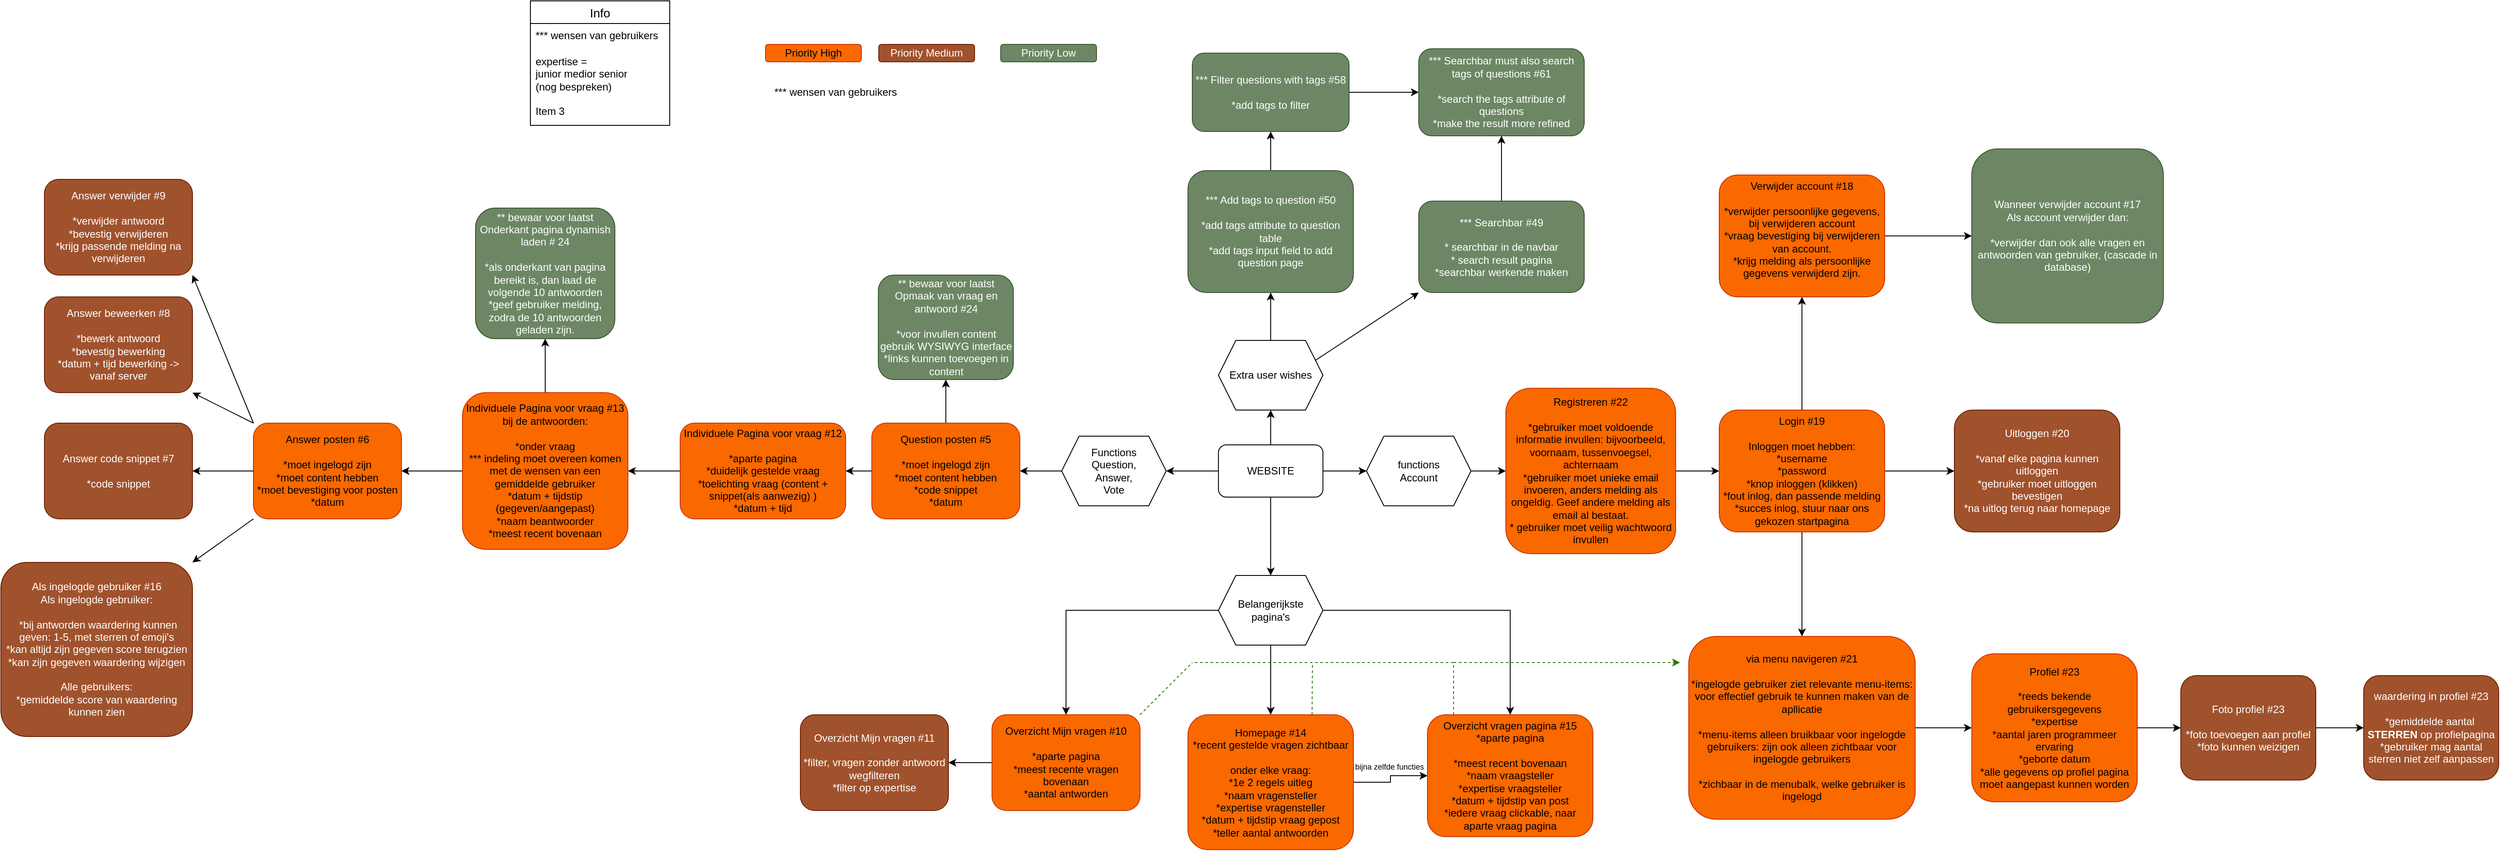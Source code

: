 <mxfile version="22.1.2" type="device">
  <diagram id="6a731a19-8d31-9384-78a2-239565b7b9f0" name="Page-1">
    <mxGraphModel dx="2587" dy="1655" grid="1" gridSize="10" guides="1" tooltips="1" connect="1" arrows="1" fold="1" page="1" pageScale="1" pageWidth="1169" pageHeight="827" background="none" math="0" shadow="0">
      <root>
        <mxCell id="0" />
        <mxCell id="1" parent="0" />
        <mxCell id="FL3YbgtqlbnrUZLv0sxy-45" style="edgeStyle=orthogonalEdgeStyle;rounded=0;orthogonalLoop=1;jettySize=auto;html=1;" parent="1" source="M_1OYRwfYRD-l1oRpGzC-1781" target="FL3YbgtqlbnrUZLv0sxy-44" edge="1">
          <mxGeometry relative="1" as="geometry" />
        </mxCell>
        <mxCell id="Dk5RrPsjVT2pVgMSKJrc-2" style="edgeStyle=orthogonalEdgeStyle;rounded=0;orthogonalLoop=1;jettySize=auto;html=1;" parent="1" source="M_1OYRwfYRD-l1oRpGzC-1781" target="Dk5RrPsjVT2pVgMSKJrc-1" edge="1">
          <mxGeometry relative="1" as="geometry" />
        </mxCell>
        <mxCell id="Dk5RrPsjVT2pVgMSKJrc-17" style="edgeStyle=orthogonalEdgeStyle;rounded=0;orthogonalLoop=1;jettySize=auto;html=1;" parent="1" source="M_1OYRwfYRD-l1oRpGzC-1781" target="Dk5RrPsjVT2pVgMSKJrc-16" edge="1">
          <mxGeometry relative="1" as="geometry" />
        </mxCell>
        <mxCell id="Dk5RrPsjVT2pVgMSKJrc-20" style="edgeStyle=orthogonalEdgeStyle;rounded=0;orthogonalLoop=1;jettySize=auto;html=1;" parent="1" source="M_1OYRwfYRD-l1oRpGzC-1781" target="Dk5RrPsjVT2pVgMSKJrc-19" edge="1">
          <mxGeometry relative="1" as="geometry" />
        </mxCell>
        <mxCell id="M_1OYRwfYRD-l1oRpGzC-1781" value="WEBSITE" style="rounded=1;whiteSpace=wrap;html=1;" parent="1" vertex="1">
          <mxGeometry x="510" y="310" width="120" height="60" as="geometry" />
        </mxCell>
        <mxCell id="FL3YbgtqlbnrUZLv0sxy-42" style="edgeStyle=orthogonalEdgeStyle;rounded=0;orthogonalLoop=1;jettySize=auto;html=1;" parent="1" source="M_1OYRwfYRD-l1oRpGzC-1782" target="M_1OYRwfYRD-l1oRpGzC-1803" edge="1">
          <mxGeometry relative="1" as="geometry" />
        </mxCell>
        <mxCell id="FL3YbgtqlbnrUZLv0sxy-88" style="edgeStyle=orthogonalEdgeStyle;rounded=0;orthogonalLoop=1;jettySize=auto;html=1;" parent="1" source="M_1OYRwfYRD-l1oRpGzC-1782" target="FL3YbgtqlbnrUZLv0sxy-39" edge="1">
          <mxGeometry relative="1" as="geometry" />
        </mxCell>
        <mxCell id="M_1OYRwfYRD-l1oRpGzC-1782" value="Question posten #5&lt;br&gt;&lt;br&gt;*moet ingelogd zijn&lt;br&gt;*moet content hebben&lt;br&gt;*code snippet&lt;br&gt;*datum" style="rounded=1;whiteSpace=wrap;html=1;fillColor=#fa6800;strokeColor=#C73500;fontColor=#000000;" parent="1" vertex="1">
          <mxGeometry x="112" y="285" width="170" height="110" as="geometry" />
        </mxCell>
        <mxCell id="M_1OYRwfYRD-l1oRpGzC-1783" value="Answer posten #6&lt;br&gt;&lt;br&gt;*moet ingelogd zijn&lt;br&gt;*moet content hebben&lt;br&gt;*moet bevestiging voor posten&lt;br&gt;*datum" style="rounded=1;whiteSpace=wrap;html=1;fillColor=#fa6800;strokeColor=#C73500;fontColor=#000000;" parent="1" vertex="1">
          <mxGeometry x="-598" y="285" width="170" height="110" as="geometry" />
        </mxCell>
        <mxCell id="M_1OYRwfYRD-l1oRpGzC-1789" value="Answer code snippet #7&lt;br&gt;&lt;br&gt;*code snippet" style="rounded=1;whiteSpace=wrap;html=1;fillColor=#a0522d;strokeColor=#6D1F00;fontColor=#ffffff;" parent="1" vertex="1">
          <mxGeometry x="-838" y="285" width="170" height="110" as="geometry" />
        </mxCell>
        <mxCell id="M_1OYRwfYRD-l1oRpGzC-1790" value="" style="endArrow=classic;html=1;rounded=0;exitX=0;exitY=0.5;exitDx=0;exitDy=0;entryX=1;entryY=0.5;entryDx=0;entryDy=0;" parent="1" source="M_1OYRwfYRD-l1oRpGzC-1783" target="M_1OYRwfYRD-l1oRpGzC-1789" edge="1">
          <mxGeometry width="50" height="50" relative="1" as="geometry">
            <mxPoint x="-478" y="445" as="sourcePoint" />
            <mxPoint x="-428" y="395" as="targetPoint" />
          </mxGeometry>
        </mxCell>
        <mxCell id="M_1OYRwfYRD-l1oRpGzC-1791" value="Priority High" style="rounded=1;whiteSpace=wrap;html=1;fillColor=#fa6800;strokeColor=#C73500;fontColor=#000000;" parent="1" vertex="1">
          <mxGeometry x="-10" y="-150" width="110" height="20" as="geometry" />
        </mxCell>
        <mxCell id="M_1OYRwfYRD-l1oRpGzC-1792" value="Priority Medium" style="rounded=1;whiteSpace=wrap;html=1;fillColor=#a0522d;strokeColor=#6D1F00;fontColor=#ffffff;" parent="1" vertex="1">
          <mxGeometry x="120" y="-150" width="110" height="20" as="geometry" />
        </mxCell>
        <mxCell id="M_1OYRwfYRD-l1oRpGzC-1793" value="Priority Low" style="rounded=1;whiteSpace=wrap;html=1;fillColor=#6d8764;strokeColor=#3A5431;fontColor=#ffffff;" parent="1" vertex="1">
          <mxGeometry x="260" y="-150" width="110" height="20" as="geometry" />
        </mxCell>
        <mxCell id="M_1OYRwfYRD-l1oRpGzC-1794" value="Answer beweerken #8&lt;br&gt;&lt;br&gt;*bewerk antwoord&lt;br&gt;*bevestig bewerking&lt;br&gt;*datum + tijd bewerking -&amp;gt; vanaf server" style="rounded=1;whiteSpace=wrap;html=1;fillColor=#a0522d;strokeColor=#6D1F00;fontColor=#ffffff;" parent="1" vertex="1">
          <mxGeometry x="-838" y="140" width="170" height="110" as="geometry" />
        </mxCell>
        <mxCell id="M_1OYRwfYRD-l1oRpGzC-1796" value="Answer verwijder #9&lt;br&gt;&lt;br&gt;*verwijder antwoord&lt;br&gt;*bevestig verwijderen&lt;br&gt;*krijg passende melding na verwijderen" style="rounded=1;whiteSpace=wrap;html=1;fillColor=#a0522d;strokeColor=#6D1F00;fontColor=#ffffff;" parent="1" vertex="1">
          <mxGeometry x="-838" y="5" width="170" height="110" as="geometry" />
        </mxCell>
        <mxCell id="FL3YbgtqlbnrUZLv0sxy-50" style="edgeStyle=orthogonalEdgeStyle;rounded=0;orthogonalLoop=1;jettySize=auto;html=1;" parent="1" source="M_1OYRwfYRD-l1oRpGzC-1798" target="M_1OYRwfYRD-l1oRpGzC-1801" edge="1">
          <mxGeometry relative="1" as="geometry" />
        </mxCell>
        <mxCell id="M_1OYRwfYRD-l1oRpGzC-1798" value="Overzicht Mijn vragen #10&lt;br&gt;&lt;br&gt;*aparte pagina&lt;br&gt;*meest recente vragen bovenaan&lt;br&gt;*aantal antworden" style="rounded=1;whiteSpace=wrap;html=1;fillColor=#fa6800;strokeColor=#C73500;fontColor=#000000;" parent="1" vertex="1">
          <mxGeometry x="250" y="620" width="170" height="110" as="geometry" />
        </mxCell>
        <mxCell id="M_1OYRwfYRD-l1oRpGzC-1801" value="Overzicht Mijn vragen #11&lt;br&gt;&lt;br&gt;*filter, vragen zonder antwoord wegfilteren&lt;br&gt;*filter op expertise" style="rounded=1;whiteSpace=wrap;html=1;fillColor=#a0522d;strokeColor=#6D1F00;fontColor=#ffffff;" parent="1" vertex="1">
          <mxGeometry x="30" y="620" width="170" height="110" as="geometry" />
        </mxCell>
        <mxCell id="FL3YbgtqlbnrUZLv0sxy-5" style="edgeStyle=orthogonalEdgeStyle;rounded=0;orthogonalLoop=1;jettySize=auto;html=1;entryX=1;entryY=0.5;entryDx=0;entryDy=0;" parent="1" source="M_1OYRwfYRD-l1oRpGzC-1803" target="FL3YbgtqlbnrUZLv0sxy-4" edge="1">
          <mxGeometry relative="1" as="geometry" />
        </mxCell>
        <mxCell id="M_1OYRwfYRD-l1oRpGzC-1803" value="Individuele Pagina voor vraag #12&lt;br&gt;&lt;br&gt;*aparte pagina&lt;br&gt;*duidelijk gestelde vraag&lt;br&gt;*toelichting vraag (content + snippet(als aanwezig) )&lt;br&gt;*datum + tijd" style="rounded=1;whiteSpace=wrap;html=1;fillColor=#fa6800;strokeColor=#C73500;fontColor=#000000;" parent="1" vertex="1">
          <mxGeometry x="-108" y="285" width="190" height="110" as="geometry" />
        </mxCell>
        <mxCell id="FL3YbgtqlbnrUZLv0sxy-43" style="edgeStyle=orthogonalEdgeStyle;rounded=0;orthogonalLoop=1;jettySize=auto;html=1;" parent="1" source="FL3YbgtqlbnrUZLv0sxy-4" target="M_1OYRwfYRD-l1oRpGzC-1783" edge="1">
          <mxGeometry relative="1" as="geometry" />
        </mxCell>
        <mxCell id="FL3YbgtqlbnrUZLv0sxy-89" style="edgeStyle=orthogonalEdgeStyle;rounded=0;orthogonalLoop=1;jettySize=auto;html=1;" parent="1" source="FL3YbgtqlbnrUZLv0sxy-4" target="FL3YbgtqlbnrUZLv0sxy-40" edge="1">
          <mxGeometry relative="1" as="geometry" />
        </mxCell>
        <mxCell id="FL3YbgtqlbnrUZLv0sxy-4" value="Individuele Pagina voor vraag #13&lt;br&gt;bij de antwoorden:&lt;br&gt;&lt;br&gt;*onder vraag&lt;br&gt;*** indeling moet overeen komen met de wensen van een gemiddelde gebruiker&lt;br&gt;*datum + tijdstip (gegeven/aangepast)&lt;br&gt;*naam beantwoorder&lt;br&gt;*meest recent bovenaan" style="rounded=1;whiteSpace=wrap;html=1;fillColor=#fa6800;strokeColor=#C73500;fontColor=#000000;" parent="1" vertex="1">
          <mxGeometry x="-358" y="250" width="190" height="180" as="geometry" />
        </mxCell>
        <mxCell id="FL3YbgtqlbnrUZLv0sxy-6" value="*** wensen van gebruikers" style="text;html=1;align=center;verticalAlign=middle;resizable=0;points=[];autosize=1;strokeColor=none;fillColor=none;" parent="1" vertex="1">
          <mxGeometry x="-10" y="-110" width="160" height="30" as="geometry" />
        </mxCell>
        <mxCell id="FL3YbgtqlbnrUZLv0sxy-18" style="edgeStyle=orthogonalEdgeStyle;rounded=0;orthogonalLoop=1;jettySize=auto;html=1;" parent="1" source="FL3YbgtqlbnrUZLv0sxy-7" target="FL3YbgtqlbnrUZLv0sxy-9" edge="1">
          <mxGeometry relative="1" as="geometry" />
        </mxCell>
        <mxCell id="FL3YbgtqlbnrUZLv0sxy-19" value="bijna zelfde functies" style="edgeLabel;html=1;align=center;verticalAlign=middle;resizable=0;points=[];fontSize=9;" parent="FL3YbgtqlbnrUZLv0sxy-18" vertex="1" connectable="0">
          <mxGeometry x="0.195" y="3" relative="1" as="geometry">
            <mxPoint x="-7" y="-7" as="offset" />
          </mxGeometry>
        </mxCell>
        <mxCell id="FL3YbgtqlbnrUZLv0sxy-7" value="Homepage #14&lt;br&gt;*recent gestelde vragen zichtbaar&lt;br&gt;&lt;br&gt;onder elke vraag:&lt;br&gt;*1e 2 regels uitleg&lt;br&gt;*naam vragensteller&lt;br&gt;*expertise vragensteller&lt;br&gt;*datum + tijdstip vraag gepost&lt;br&gt;*teller aantal antwoorden" style="rounded=1;whiteSpace=wrap;html=1;fillColor=#fa6800;strokeColor=#C73500;fontColor=#000000;" parent="1" vertex="1">
          <mxGeometry x="475" y="620" width="190" height="155" as="geometry" />
        </mxCell>
        <mxCell id="FL3YbgtqlbnrUZLv0sxy-9" value="Overzicht vragen pagina #15&lt;br&gt;*aparte pagina&lt;br&gt;&lt;br&gt;*meest recent bovenaan&lt;br&gt;*naam vraagsteller&lt;br&gt;*expertise vraagsteller&lt;br&gt;*datum + tijdstip van post&lt;br&gt;*iedere vraag clickable, naar aparte vraag pagina" style="rounded=1;whiteSpace=wrap;html=1;fillColor=#fa6800;strokeColor=#C73500;fontColor=#000000;" parent="1" vertex="1">
          <mxGeometry x="750" y="620" width="190" height="140" as="geometry" />
        </mxCell>
        <mxCell id="FL3YbgtqlbnrUZLv0sxy-14" value="Info" style="swimlane;fontStyle=0;childLayout=stackLayout;horizontal=1;startSize=26;horizontalStack=0;resizeParent=1;resizeParentMax=0;resizeLast=0;collapsible=1;marginBottom=0;align=center;fontSize=14;" parent="1" vertex="1">
          <mxGeometry x="-280" y="-200" width="160" height="143" as="geometry" />
        </mxCell>
        <mxCell id="FL3YbgtqlbnrUZLv0sxy-15" value="*** wensen van gebruikers" style="text;strokeColor=none;fillColor=none;spacingLeft=4;spacingRight=4;overflow=hidden;rotatable=0;points=[[0,0.5],[1,0.5]];portConstraint=eastwest;fontSize=12;whiteSpace=wrap;html=1;" parent="FL3YbgtqlbnrUZLv0sxy-14" vertex="1">
          <mxGeometry y="26" width="160" height="30" as="geometry" />
        </mxCell>
        <mxCell id="FL3YbgtqlbnrUZLv0sxy-16" value="expertise = &lt;br&gt;junior medior senior &lt;br&gt;(nog bespreken)" style="text;strokeColor=none;fillColor=none;spacingLeft=4;spacingRight=4;overflow=hidden;rotatable=0;points=[[0,0.5],[1,0.5]];portConstraint=eastwest;fontSize=12;whiteSpace=wrap;html=1;" parent="FL3YbgtqlbnrUZLv0sxy-14" vertex="1">
          <mxGeometry y="56" width="160" height="57" as="geometry" />
        </mxCell>
        <mxCell id="FL3YbgtqlbnrUZLv0sxy-17" value="Item 3" style="text;strokeColor=none;fillColor=none;spacingLeft=4;spacingRight=4;overflow=hidden;rotatable=0;points=[[0,0.5],[1,0.5]];portConstraint=eastwest;fontSize=12;whiteSpace=wrap;html=1;" parent="FL3YbgtqlbnrUZLv0sxy-14" vertex="1">
          <mxGeometry y="113" width="160" height="30" as="geometry" />
        </mxCell>
        <mxCell id="FL3YbgtqlbnrUZLv0sxy-20" value="Als ingelogde gebruiker #16&lt;br&gt;Als ingelogde gebruiker:&lt;br&gt;&lt;br&gt;&amp;nbsp;*bij antworden waardering kunnen geven: 1-5, met sterren of emoji&#39;s&lt;br&gt;*kan altijd zijn gegeven score terugzien&lt;br&gt;*kan zijn gegeven waardering wijzigen&lt;br&gt;&lt;br&gt;Alle gebruikers:&lt;br&gt;*gemiddelde score van waardering kunnen zien" style="rounded=1;whiteSpace=wrap;html=1;fillColor=#a0522d;strokeColor=#6D1F00;fontColor=#ffffff;" parent="1" vertex="1">
          <mxGeometry x="-888" y="445" width="220" height="200" as="geometry" />
        </mxCell>
        <mxCell id="FL3YbgtqlbnrUZLv0sxy-23" value="Wanneer verwijder account #17&lt;br&gt;Als account verwijder dan:&lt;br&gt;&lt;br&gt;*verwijder dan ook alle vragen en antwoorden van gebruiker, (cascade in database)" style="rounded=1;whiteSpace=wrap;html=1;fillColor=#6d8764;strokeColor=#3A5431;fontColor=#ffffff;" parent="1" vertex="1">
          <mxGeometry x="1375" y="-30" width="220" height="200" as="geometry" />
        </mxCell>
        <mxCell id="FL3YbgtqlbnrUZLv0sxy-26" style="edgeStyle=orthogonalEdgeStyle;rounded=0;orthogonalLoop=1;jettySize=auto;html=1;" parent="1" source="FL3YbgtqlbnrUZLv0sxy-24" target="FL3YbgtqlbnrUZLv0sxy-23" edge="1">
          <mxGeometry relative="1" as="geometry" />
        </mxCell>
        <mxCell id="FL3YbgtqlbnrUZLv0sxy-24" value="Verwijder account #18&lt;br&gt;&lt;br&gt;*verwijder persoonlijke gegevens, bij verwijderen account&lt;br&gt;*vraag bevestiging bij verwijderen van account.&lt;br&gt;*krijg melding als persoonlijke gegevens verwijderd zijn.&lt;br&gt;&lt;br&gt;" style="rounded=1;whiteSpace=wrap;html=1;fillColor=#fa6800;strokeColor=#C73500;fontColor=#000000;" parent="1" vertex="1">
          <mxGeometry x="1085" width="190" height="140" as="geometry" />
        </mxCell>
        <mxCell id="FL3YbgtqlbnrUZLv0sxy-30" style="edgeStyle=orthogonalEdgeStyle;rounded=0;orthogonalLoop=1;jettySize=auto;html=1;" parent="1" source="FL3YbgtqlbnrUZLv0sxy-27" target="FL3YbgtqlbnrUZLv0sxy-29" edge="1">
          <mxGeometry relative="1" as="geometry" />
        </mxCell>
        <mxCell id="FL3YbgtqlbnrUZLv0sxy-59" style="edgeStyle=orthogonalEdgeStyle;rounded=0;orthogonalLoop=1;jettySize=auto;html=1;" parent="1" source="FL3YbgtqlbnrUZLv0sxy-27" target="FL3YbgtqlbnrUZLv0sxy-31" edge="1">
          <mxGeometry relative="1" as="geometry" />
        </mxCell>
        <mxCell id="FL3YbgtqlbnrUZLv0sxy-60" style="edgeStyle=orthogonalEdgeStyle;rounded=0;orthogonalLoop=1;jettySize=auto;html=1;" parent="1" source="FL3YbgtqlbnrUZLv0sxy-27" target="FL3YbgtqlbnrUZLv0sxy-24" edge="1">
          <mxGeometry relative="1" as="geometry" />
        </mxCell>
        <mxCell id="FL3YbgtqlbnrUZLv0sxy-27" value="Login #19&lt;br&gt;&lt;br&gt;Inloggen moet hebben:&lt;br&gt;*username&lt;br&gt;*password&lt;br&gt;*knop inloggen (klikken)&lt;br&gt;*fout inlog, dan passende melding&lt;br&gt;*succes inlog, stuur naar ons gekozen startpagina&lt;br&gt;" style="rounded=1;whiteSpace=wrap;html=1;fillColor=#fa6800;strokeColor=#C73500;fontColor=#000000;" parent="1" vertex="1">
          <mxGeometry x="1085" y="270" width="190" height="140" as="geometry" />
        </mxCell>
        <mxCell id="FL3YbgtqlbnrUZLv0sxy-29" value="Uitloggen #20&lt;br&gt;&lt;br&gt;*vanaf elke pagina kunnen uitloggen&lt;br&gt;*gebruiker moet uitloggen bevestigen&lt;br&gt;*na uitlog terug naar homepage" style="rounded=1;whiteSpace=wrap;html=1;fillColor=#a0522d;strokeColor=#6D1F00;fontColor=#ffffff;" parent="1" vertex="1">
          <mxGeometry x="1355" y="270" width="190" height="140" as="geometry" />
        </mxCell>
        <mxCell id="FL3YbgtqlbnrUZLv0sxy-61" style="edgeStyle=orthogonalEdgeStyle;rounded=0;orthogonalLoop=1;jettySize=auto;html=1;" parent="1" source="FL3YbgtqlbnrUZLv0sxy-31" target="FL3YbgtqlbnrUZLv0sxy-35" edge="1">
          <mxGeometry relative="1" as="geometry" />
        </mxCell>
        <mxCell id="FL3YbgtqlbnrUZLv0sxy-31" value="via menu navigeren #21&lt;br&gt;&lt;br&gt;*ingelogde gebruiker ziet relevante menu-items: voor effectief gebruik te kunnen maken van de apllicatie&lt;br&gt;&lt;br&gt;*menu-items alleen bruikbaar voor ingelogde gebruikers: zijn ook alleen zichtbaar voor ingelogde gebruikers&lt;br&gt;&lt;br&gt;*zichbaar in de menubalk, welke gebruiker is ingelogd" style="rounded=1;whiteSpace=wrap;html=1;fillColor=#fa6800;strokeColor=#C73500;fontColor=#000000;" parent="1" vertex="1">
          <mxGeometry x="1050" y="530" width="260" height="210" as="geometry" />
        </mxCell>
        <mxCell id="FL3YbgtqlbnrUZLv0sxy-58" style="edgeStyle=orthogonalEdgeStyle;rounded=0;orthogonalLoop=1;jettySize=auto;html=1;" parent="1" source="FL3YbgtqlbnrUZLv0sxy-33" target="FL3YbgtqlbnrUZLv0sxy-27" edge="1">
          <mxGeometry relative="1" as="geometry" />
        </mxCell>
        <mxCell id="FL3YbgtqlbnrUZLv0sxy-33" value="Registreren #22&lt;br&gt;&lt;br&gt;*gebruiker moet voldoende informatie invullen: bijvoorbeeld, voornaam, tussenvoegsel, achternaam&lt;br&gt;*gebruiker moet unieke email invoeren, anders melding als ongeldig. Geef andere melding als email al bestaat.&lt;br&gt;* gebruiker moet veilig wachtwoord invullen&lt;br&gt;" style="rounded=1;whiteSpace=wrap;html=1;fillColor=#fa6800;strokeColor=#C73500;fontColor=#000000;" parent="1" vertex="1">
          <mxGeometry x="840" y="245" width="195" height="190" as="geometry" />
        </mxCell>
        <mxCell id="FL3YbgtqlbnrUZLv0sxy-35" value="Profiel #23&lt;br&gt;&lt;br&gt;*reeds bekende gebruikersgegevens&lt;br&gt;*expertise&lt;br&gt;*aantal jaren programmeer ervaring&lt;br&gt;*geborte datum&lt;br&gt;*alle gegevens op profiel pagina moet aangepast kunnen worden&lt;br&gt;" style="rounded=1;whiteSpace=wrap;html=1;fillColor=#fa6800;strokeColor=#C73500;fontColor=#000000;" parent="1" vertex="1">
          <mxGeometry x="1375" y="550" width="190" height="170" as="geometry" />
        </mxCell>
        <mxCell id="FL3YbgtqlbnrUZLv0sxy-36" value="Foto profiel #23&lt;br&gt;&lt;br&gt;*foto toevoegen aan profiel&lt;br&gt;*foto kunnen weizigen" style="rounded=1;whiteSpace=wrap;html=1;fillColor=#a0522d;strokeColor=#6D1F00;fontColor=#ffffff;" parent="1" vertex="1">
          <mxGeometry x="1615" y="575" width="155" height="120" as="geometry" />
        </mxCell>
        <mxCell id="FL3YbgtqlbnrUZLv0sxy-38" value="waardering in profiel #23&lt;br&gt;&lt;br&gt;*gemiddelde aantal&amp;nbsp; &lt;b&gt;STERREN &lt;/b&gt;op profielpagina&lt;br&gt;*gebruiker mag aantal sterren niet zelf aanpassen" style="rounded=1;whiteSpace=wrap;html=1;fillColor=#a0522d;strokeColor=#6D1F00;fontColor=#ffffff;" parent="1" vertex="1">
          <mxGeometry x="1825" y="575" width="155" height="120" as="geometry" />
        </mxCell>
        <mxCell id="FL3YbgtqlbnrUZLv0sxy-39" value="** bewaar voor laatst&lt;br&gt;Opmaak van vraag en antwoord #24&lt;br&gt;&lt;br&gt;*voor invullen content gebruik&amp;nbsp;WYSIWYG interface&lt;br&gt;*links kunnen toevoegen in content" style="rounded=1;whiteSpace=wrap;html=1;fillColor=#6d8764;strokeColor=#3A5431;fontColor=#ffffff;" parent="1" vertex="1">
          <mxGeometry x="119.5" y="115" width="155" height="120" as="geometry" />
        </mxCell>
        <mxCell id="FL3YbgtqlbnrUZLv0sxy-40" value="** bewaar voor laatst&lt;br&gt;Onderkant pagina dynamish laden # 24&lt;br&gt;&lt;br&gt;*als onderkant van pagina bereikt is, dan laad de volgende 10 antwoorden&lt;br&gt;*geef gebruiker melding, zodra de 10 antwoorden geladen zijn.&lt;br&gt;" style="rounded=1;whiteSpace=wrap;html=1;fillColor=#6d8764;strokeColor=#3A5431;fontColor=#ffffff;" parent="1" vertex="1">
          <mxGeometry x="-343" y="38" width="160" height="150" as="geometry" />
        </mxCell>
        <mxCell id="FL3YbgtqlbnrUZLv0sxy-46" style="edgeStyle=orthogonalEdgeStyle;rounded=0;orthogonalLoop=1;jettySize=auto;html=1;" parent="1" source="FL3YbgtqlbnrUZLv0sxy-44" target="FL3YbgtqlbnrUZLv0sxy-7" edge="1">
          <mxGeometry relative="1" as="geometry" />
        </mxCell>
        <mxCell id="FL3YbgtqlbnrUZLv0sxy-48" style="edgeStyle=orthogonalEdgeStyle;rounded=0;orthogonalLoop=1;jettySize=auto;html=1;" parent="1" source="FL3YbgtqlbnrUZLv0sxy-44" target="M_1OYRwfYRD-l1oRpGzC-1798" edge="1">
          <mxGeometry relative="1" as="geometry" />
        </mxCell>
        <mxCell id="FL3YbgtqlbnrUZLv0sxy-49" style="edgeStyle=orthogonalEdgeStyle;rounded=0;orthogonalLoop=1;jettySize=auto;html=1;" parent="1" source="FL3YbgtqlbnrUZLv0sxy-44" target="FL3YbgtqlbnrUZLv0sxy-9" edge="1">
          <mxGeometry relative="1" as="geometry" />
        </mxCell>
        <mxCell id="FL3YbgtqlbnrUZLv0sxy-44" value="Belangerijkste pagina&#39;s" style="shape=hexagon;perimeter=hexagonPerimeter2;whiteSpace=wrap;html=1;fixedSize=1;" parent="1" vertex="1">
          <mxGeometry x="510" y="460" width="120" height="80" as="geometry" />
        </mxCell>
        <mxCell id="FL3YbgtqlbnrUZLv0sxy-51" value="" style="endArrow=classic;html=1;rounded=0;exitX=0;exitY=1;exitDx=0;exitDy=0;entryX=1;entryY=0;entryDx=0;entryDy=0;" parent="1" source="M_1OYRwfYRD-l1oRpGzC-1783" target="FL3YbgtqlbnrUZLv0sxy-20" edge="1">
          <mxGeometry width="50" height="50" relative="1" as="geometry">
            <mxPoint x="-588" y="350" as="sourcePoint" />
            <mxPoint x="-658" y="350" as="targetPoint" />
          </mxGeometry>
        </mxCell>
        <mxCell id="FL3YbgtqlbnrUZLv0sxy-52" value="" style="endArrow=classic;html=1;rounded=0;exitX=0;exitY=0;exitDx=0;exitDy=0;entryX=1;entryY=1;entryDx=0;entryDy=0;" parent="1" source="M_1OYRwfYRD-l1oRpGzC-1783" target="M_1OYRwfYRD-l1oRpGzC-1794" edge="1">
          <mxGeometry width="50" height="50" relative="1" as="geometry">
            <mxPoint x="-578" y="360" as="sourcePoint" />
            <mxPoint x="-648" y="360" as="targetPoint" />
          </mxGeometry>
        </mxCell>
        <mxCell id="FL3YbgtqlbnrUZLv0sxy-56" value="" style="endArrow=classic;html=1;rounded=0;exitX=0;exitY=0;exitDx=0;exitDy=0;entryX=1;entryY=1;entryDx=0;entryDy=0;" parent="1" source="M_1OYRwfYRD-l1oRpGzC-1783" target="M_1OYRwfYRD-l1oRpGzC-1796" edge="1">
          <mxGeometry width="50" height="50" relative="1" as="geometry">
            <mxPoint x="-568" y="83" as="sourcePoint" />
            <mxPoint x="-638" y="48" as="targetPoint" />
          </mxGeometry>
        </mxCell>
        <mxCell id="FL3YbgtqlbnrUZLv0sxy-63" value="" style="endArrow=none;html=1;rounded=0;exitX=1;exitY=0;exitDx=0;exitDy=0;dashed=1;fillColor=#60a917;strokeColor=#2D7600;" parent="1" source="M_1OYRwfYRD-l1oRpGzC-1798" edge="1">
          <mxGeometry width="50" height="50" relative="1" as="geometry">
            <mxPoint x="610" y="650" as="sourcePoint" />
            <mxPoint x="480" y="560" as="targetPoint" />
          </mxGeometry>
        </mxCell>
        <mxCell id="FL3YbgtqlbnrUZLv0sxy-64" value="" style="endArrow=none;html=1;rounded=0;dashed=1;fillColor=#60a917;strokeColor=#2D7600;" parent="1" edge="1">
          <mxGeometry width="50" height="50" relative="1" as="geometry">
            <mxPoint x="780" y="560" as="sourcePoint" />
            <mxPoint x="480" y="560" as="targetPoint" />
          </mxGeometry>
        </mxCell>
        <mxCell id="FL3YbgtqlbnrUZLv0sxy-66" value="" style="endArrow=none;html=1;rounded=0;exitX=0.75;exitY=0;exitDx=0;exitDy=0;dashed=1;fillColor=#60a917;strokeColor=#2D7600;" parent="1" source="FL3YbgtqlbnrUZLv0sxy-7" edge="1">
          <mxGeometry width="50" height="50" relative="1" as="geometry">
            <mxPoint x="430" y="630" as="sourcePoint" />
            <mxPoint x="618" y="560" as="targetPoint" />
          </mxGeometry>
        </mxCell>
        <mxCell id="FL3YbgtqlbnrUZLv0sxy-67" value="" style="endArrow=none;html=1;rounded=0;exitX=0.75;exitY=0;exitDx=0;exitDy=0;dashed=1;fillColor=#60a917;strokeColor=#2D7600;" parent="1" edge="1">
          <mxGeometry width="50" height="50" relative="1" as="geometry">
            <mxPoint x="780" y="620" as="sourcePoint" />
            <mxPoint x="780" y="560" as="targetPoint" />
          </mxGeometry>
        </mxCell>
        <mxCell id="FL3YbgtqlbnrUZLv0sxy-68" style="edgeStyle=orthogonalEdgeStyle;rounded=0;orthogonalLoop=1;jettySize=auto;html=1;dashed=1;fillColor=#60a917;strokeColor=#2D7600;" parent="1" edge="1">
          <mxGeometry relative="1" as="geometry">
            <mxPoint x="780" y="560" as="sourcePoint" />
            <mxPoint x="1040" y="560" as="targetPoint" />
          </mxGeometry>
        </mxCell>
        <mxCell id="FL3YbgtqlbnrUZLv0sxy-69" style="edgeStyle=orthogonalEdgeStyle;rounded=0;orthogonalLoop=1;jettySize=auto;html=1;exitX=1;exitY=0.5;exitDx=0;exitDy=0;" parent="1" source="FL3YbgtqlbnrUZLv0sxy-35" target="FL3YbgtqlbnrUZLv0sxy-36" edge="1">
          <mxGeometry relative="1" as="geometry">
            <mxPoint x="1320" y="645" as="sourcePoint" />
            <mxPoint x="1385" y="645" as="targetPoint" />
          </mxGeometry>
        </mxCell>
        <mxCell id="FL3YbgtqlbnrUZLv0sxy-70" style="edgeStyle=orthogonalEdgeStyle;rounded=0;orthogonalLoop=1;jettySize=auto;html=1;exitX=1;exitY=0.5;exitDx=0;exitDy=0;" parent="1" source="FL3YbgtqlbnrUZLv0sxy-36" target="FL3YbgtqlbnrUZLv0sxy-38" edge="1">
          <mxGeometry relative="1" as="geometry">
            <mxPoint x="1775" y="640" as="sourcePoint" />
            <mxPoint x="1625" y="645" as="targetPoint" />
          </mxGeometry>
        </mxCell>
        <mxCell id="Dk5RrPsjVT2pVgMSKJrc-14" style="edgeStyle=orthogonalEdgeStyle;rounded=0;orthogonalLoop=1;jettySize=auto;html=1;" parent="1" source="FL3YbgtqlbnrUZLv0sxy-93" target="Dk5RrPsjVT2pVgMSKJrc-5" edge="1">
          <mxGeometry relative="1" as="geometry" />
        </mxCell>
        <mxCell id="FL3YbgtqlbnrUZLv0sxy-93" value="*** Searchbar #49&lt;br&gt;&lt;br&gt;* searchbar in de navbar&lt;br&gt;* search result pagina&lt;br&gt;*searchbar werkende maken" style="rounded=1;whiteSpace=wrap;html=1;fillColor=#6d8764;strokeColor=#3A5431;fontColor=#ffffff;" parent="1" vertex="1">
          <mxGeometry x="740" y="30" width="190" height="105" as="geometry" />
        </mxCell>
        <mxCell id="Dk5RrPsjVT2pVgMSKJrc-6" style="edgeStyle=orthogonalEdgeStyle;rounded=0;orthogonalLoop=1;jettySize=auto;html=1;" parent="1" source="Dk5RrPsjVT2pVgMSKJrc-1" target="Dk5RrPsjVT2pVgMSKJrc-3" edge="1">
          <mxGeometry relative="1" as="geometry" />
        </mxCell>
        <mxCell id="Dk5RrPsjVT2pVgMSKJrc-1" value="Extra user wishes" style="shape=hexagon;perimeter=hexagonPerimeter2;whiteSpace=wrap;html=1;fixedSize=1;" parent="1" vertex="1">
          <mxGeometry x="510" y="190" width="120" height="80" as="geometry" />
        </mxCell>
        <mxCell id="Dk5RrPsjVT2pVgMSKJrc-13" style="edgeStyle=orthogonalEdgeStyle;rounded=0;orthogonalLoop=1;jettySize=auto;html=1;" parent="1" source="Dk5RrPsjVT2pVgMSKJrc-3" target="Dk5RrPsjVT2pVgMSKJrc-4" edge="1">
          <mxGeometry relative="1" as="geometry" />
        </mxCell>
        <mxCell id="Dk5RrPsjVT2pVgMSKJrc-3" value="*** Add tags to question #50&lt;br&gt;&lt;br&gt;*add tags attribute to question table&lt;br&gt;*add tags input field to add question page" style="rounded=1;whiteSpace=wrap;html=1;fillColor=#6d8764;strokeColor=#3A5431;fontColor=#ffffff;" parent="1" vertex="1">
          <mxGeometry x="475" y="-5" width="190" height="140" as="geometry" />
        </mxCell>
        <mxCell id="Dk5RrPsjVT2pVgMSKJrc-15" style="edgeStyle=orthogonalEdgeStyle;rounded=0;orthogonalLoop=1;jettySize=auto;html=1;" parent="1" source="Dk5RrPsjVT2pVgMSKJrc-4" target="Dk5RrPsjVT2pVgMSKJrc-5" edge="1">
          <mxGeometry relative="1" as="geometry" />
        </mxCell>
        <mxCell id="Dk5RrPsjVT2pVgMSKJrc-4" value="*** Filter questions with tags #58&lt;br&gt;&lt;br&gt;*add tags to filter" style="rounded=1;whiteSpace=wrap;html=1;fillColor=#6d8764;strokeColor=#3A5431;fontColor=#ffffff;" parent="1" vertex="1">
          <mxGeometry x="480" y="-140" width="180" height="90" as="geometry" />
        </mxCell>
        <mxCell id="Dk5RrPsjVT2pVgMSKJrc-5" value="*** Searchbar must also search tags of questions #61&lt;br&gt;&lt;br&gt;*search the tags attribute of questions&lt;br&gt;*make the result more refined" style="rounded=1;whiteSpace=wrap;html=1;fillColor=#6d8764;strokeColor=#3A5431;fontColor=#ffffff;" parent="1" vertex="1">
          <mxGeometry x="740" y="-145" width="190" height="100" as="geometry" />
        </mxCell>
        <mxCell id="Dk5RrPsjVT2pVgMSKJrc-9" value="" style="endArrow=classic;html=1;rounded=0;entryX=0;entryY=1;entryDx=0;entryDy=0;exitX=1;exitY=0.25;exitDx=0;exitDy=0;" parent="1" source="Dk5RrPsjVT2pVgMSKJrc-1" target="FL3YbgtqlbnrUZLv0sxy-93" edge="1">
          <mxGeometry width="50" height="50" relative="1" as="geometry">
            <mxPoint x="620" y="70" as="sourcePoint" />
            <mxPoint x="670" y="20" as="targetPoint" />
          </mxGeometry>
        </mxCell>
        <mxCell id="Dk5RrPsjVT2pVgMSKJrc-18" style="edgeStyle=orthogonalEdgeStyle;rounded=0;orthogonalLoop=1;jettySize=auto;html=1;" parent="1" source="Dk5RrPsjVT2pVgMSKJrc-16" target="FL3YbgtqlbnrUZLv0sxy-33" edge="1">
          <mxGeometry relative="1" as="geometry" />
        </mxCell>
        <mxCell id="Dk5RrPsjVT2pVgMSKJrc-16" value="functions&lt;br&gt;Account" style="shape=hexagon;perimeter=hexagonPerimeter2;whiteSpace=wrap;html=1;fixedSize=1;" parent="1" vertex="1">
          <mxGeometry x="680" y="300" width="120" height="80" as="geometry" />
        </mxCell>
        <mxCell id="Dk5RrPsjVT2pVgMSKJrc-21" style="edgeStyle=orthogonalEdgeStyle;rounded=0;orthogonalLoop=1;jettySize=auto;html=1;" parent="1" source="Dk5RrPsjVT2pVgMSKJrc-19" target="M_1OYRwfYRD-l1oRpGzC-1782" edge="1">
          <mxGeometry relative="1" as="geometry" />
        </mxCell>
        <mxCell id="Dk5RrPsjVT2pVgMSKJrc-19" value="Functions&lt;br&gt;Question,&lt;br&gt;Answer,&lt;br&gt;Vote" style="shape=hexagon;perimeter=hexagonPerimeter2;whiteSpace=wrap;html=1;fixedSize=1;" parent="1" vertex="1">
          <mxGeometry x="330" y="300" width="120" height="80" as="geometry" />
        </mxCell>
      </root>
    </mxGraphModel>
  </diagram>
</mxfile>
